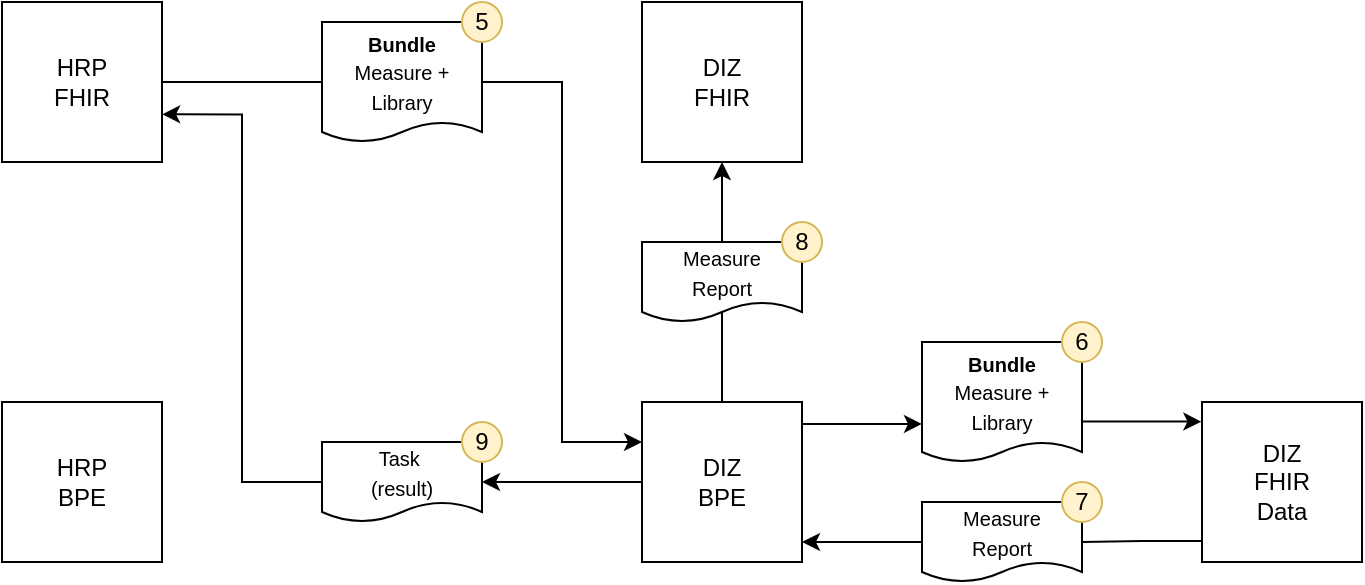<mxfile version="26.1.1">
  <diagram id="VETf5LYlRZAwOjoE17p3" name="Page-1">
    <mxGraphModel dx="550" dy="602" grid="1" gridSize="10" guides="1" tooltips="1" connect="1" arrows="1" fold="1" page="1" pageScale="1" pageWidth="1169" pageHeight="827" math="0" shadow="0">
      <root>
        <mxCell id="0" />
        <mxCell id="1" parent="0" />
        <mxCell id="ePRh4TcFxG1AIVr1Jd2X-97" value="" style="edgeStyle=orthogonalEdgeStyle;rounded=0;orthogonalLoop=1;jettySize=auto;html=1;startArrow=none;startFill=0;endArrow=none;endFill=0;" parent="1" source="ePRh4TcFxG1AIVr1Jd2X-99" target="ePRh4TcFxG1AIVr1Jd2X-110" edge="1">
          <mxGeometry relative="1" as="geometry" />
        </mxCell>
        <mxCell id="ePRh4TcFxG1AIVr1Jd2X-99" value="HRP&lt;br&gt;FHIR" style="whiteSpace=wrap;html=1;aspect=fixed;" parent="1" vertex="1">
          <mxGeometry x="240" y="280" width="80" height="80" as="geometry" />
        </mxCell>
        <mxCell id="ePRh4TcFxG1AIVr1Jd2X-105" value="HRP&lt;br&gt;BPE" style="whiteSpace=wrap;html=1;aspect=fixed;" parent="1" vertex="1">
          <mxGeometry x="240" y="480" width="80" height="80" as="geometry" />
        </mxCell>
        <mxCell id="ePRh4TcFxG1AIVr1Jd2X-108" value="DIZ&lt;br&gt;FHIR" style="whiteSpace=wrap;html=1;aspect=fixed;" parent="1" vertex="1">
          <mxGeometry x="560" y="280" width="80" height="80" as="geometry" />
        </mxCell>
        <mxCell id="ePRh4TcFxG1AIVr1Jd2X-109" style="edgeStyle=orthogonalEdgeStyle;rounded=0;orthogonalLoop=1;jettySize=auto;html=1;exitX=1;exitY=0.5;exitDx=0;exitDy=0;entryX=0;entryY=0.25;entryDx=0;entryDy=0;startArrow=none;startFill=0;endArrow=classic;endFill=1;" parent="1" source="ePRh4TcFxG1AIVr1Jd2X-110" target="ePRh4TcFxG1AIVr1Jd2X-115" edge="1">
          <mxGeometry relative="1" as="geometry">
            <Array as="points">
              <mxPoint x="520" y="320" />
              <mxPoint x="520" y="500" />
            </Array>
          </mxGeometry>
        </mxCell>
        <mxCell id="ePRh4TcFxG1AIVr1Jd2X-110" value="&lt;font style=&quot;font-size: 10px&quot;&gt;&lt;b&gt;Bundle&lt;/b&gt;&lt;br&gt;Measure +&lt;br&gt;Library&lt;/font&gt;" style="shape=document;whiteSpace=wrap;html=1;boundedLbl=1;size=0.167;" parent="1" vertex="1">
          <mxGeometry x="400" y="290" width="80" height="60" as="geometry" />
        </mxCell>
        <mxCell id="ePRh4TcFxG1AIVr1Jd2X-112" style="edgeStyle=orthogonalEdgeStyle;rounded=0;orthogonalLoop=1;jettySize=auto;html=1;exitX=0;exitY=0.5;exitDx=0;exitDy=0;entryX=1;entryY=0.5;entryDx=0;entryDy=0;startArrow=none;startFill=0;endArrow=classic;endFill=1;" parent="1" source="ePRh4TcFxG1AIVr1Jd2X-115" target="ePRh4TcFxG1AIVr1Jd2X-133" edge="1">
          <mxGeometry relative="1" as="geometry">
            <Array as="points" />
          </mxGeometry>
        </mxCell>
        <mxCell id="ePRh4TcFxG1AIVr1Jd2X-114" style="edgeStyle=orthogonalEdgeStyle;rounded=0;orthogonalLoop=1;jettySize=auto;html=1;exitX=0.989;exitY=0.161;exitDx=0;exitDy=0;startArrow=none;startFill=0;endArrow=classic;endFill=1;exitPerimeter=0;entryX=0;entryY=0.683;entryDx=0;entryDy=0;entryPerimeter=0;" parent="1" source="ePRh4TcFxG1AIVr1Jd2X-115" target="ePRh4TcFxG1AIVr1Jd2X-129" edge="1">
          <mxGeometry relative="1" as="geometry">
            <mxPoint x="690" y="520" as="targetPoint" />
            <Array as="points">
              <mxPoint x="639" y="491" />
            </Array>
          </mxGeometry>
        </mxCell>
        <mxCell id="ePRh4TcFxG1AIVr1Jd2X-200" value="" style="edgeStyle=orthogonalEdgeStyle;rounded=0;orthogonalLoop=1;jettySize=auto;html=1;startArrow=none;startFill=0;endArrow=none;endFill=0;entryX=0.5;entryY=0.868;entryDx=0;entryDy=0;entryPerimeter=0;" parent="1" source="ePRh4TcFxG1AIVr1Jd2X-115" target="ePRh4TcFxG1AIVr1Jd2X-138" edge="1">
          <mxGeometry relative="1" as="geometry" />
        </mxCell>
        <mxCell id="ePRh4TcFxG1AIVr1Jd2X-115" value="DIZ&lt;br&gt;BPE" style="whiteSpace=wrap;html=1;aspect=fixed;" parent="1" vertex="1">
          <mxGeometry x="560" y="480" width="80" height="80" as="geometry" />
        </mxCell>
        <mxCell id="ePRh4TcFxG1AIVr1Jd2X-125" value="5" style="ellipse;whiteSpace=wrap;html=1;aspect=fixed;fillColor=#fff2cc;strokeColor=#d6b656;" parent="1" vertex="1">
          <mxGeometry x="470" y="280" width="20" height="20" as="geometry" />
        </mxCell>
        <mxCell id="ePRh4TcFxG1AIVr1Jd2X-126" style="edgeStyle=orthogonalEdgeStyle;rounded=0;orthogonalLoop=1;jettySize=auto;html=1;exitX=0;exitY=0.869;exitDx=0;exitDy=0;entryX=1;entryY=0.5;entryDx=0;entryDy=0;startArrow=none;startFill=0;exitPerimeter=0;endArrow=none;endFill=0;" parent="1" source="ePRh4TcFxG1AIVr1Jd2X-127" target="ePRh4TcFxG1AIVr1Jd2X-135" edge="1">
          <mxGeometry relative="1" as="geometry">
            <mxPoint x="780" y="540" as="targetPoint" />
          </mxGeometry>
        </mxCell>
        <mxCell id="ePRh4TcFxG1AIVr1Jd2X-127" value="DIZ&lt;br&gt;FHIR&lt;br&gt;Data" style="whiteSpace=wrap;html=1;aspect=fixed;" parent="1" vertex="1">
          <mxGeometry x="840" y="480" width="80" height="80" as="geometry" />
        </mxCell>
        <mxCell id="ePRh4TcFxG1AIVr1Jd2X-128" style="edgeStyle=orthogonalEdgeStyle;rounded=0;orthogonalLoop=1;jettySize=auto;html=1;exitX=1.001;exitY=0.662;exitDx=0;exitDy=0;entryX=-0.004;entryY=0.123;entryDx=0;entryDy=0;startArrow=none;startFill=0;exitPerimeter=0;entryPerimeter=0;" parent="1" source="ePRh4TcFxG1AIVr1Jd2X-129" target="ePRh4TcFxG1AIVr1Jd2X-127" edge="1">
          <mxGeometry relative="1" as="geometry" />
        </mxCell>
        <mxCell id="ePRh4TcFxG1AIVr1Jd2X-129" value="&lt;font style=&quot;font-size: 10px&quot;&gt;&lt;b&gt;Bundle&lt;/b&gt;&lt;br&gt;Measure +&lt;br&gt;Library&lt;/font&gt;" style="shape=document;whiteSpace=wrap;html=1;boundedLbl=1;size=0.167;" parent="1" vertex="1">
          <mxGeometry x="700" y="450" width="80" height="60" as="geometry" />
        </mxCell>
        <mxCell id="ePRh4TcFxG1AIVr1Jd2X-132" value="" style="edgeStyle=orthogonalEdgeStyle;rounded=0;orthogonalLoop=1;jettySize=auto;html=1;startArrow=none;startFill=0;endArrow=classic;endFill=1;entryX=1.001;entryY=0.702;entryDx=0;entryDy=0;entryPerimeter=0;exitX=0;exitY=0.5;exitDx=0;exitDy=0;" parent="1" source="ePRh4TcFxG1AIVr1Jd2X-133" target="ePRh4TcFxG1AIVr1Jd2X-99" edge="1">
          <mxGeometry relative="1" as="geometry" />
        </mxCell>
        <mxCell id="ePRh4TcFxG1AIVr1Jd2X-133" value="&lt;font style=&quot;font-size: 10px&quot;&gt;Task&amp;nbsp;&lt;br&gt;(result)&lt;/font&gt;" style="shape=document;whiteSpace=wrap;html=1;boundedLbl=1;size=0.25;" parent="1" vertex="1">
          <mxGeometry x="400" y="500" width="80" height="40" as="geometry" />
        </mxCell>
        <mxCell id="ePRh4TcFxG1AIVr1Jd2X-134" style="edgeStyle=orthogonalEdgeStyle;rounded=0;orthogonalLoop=1;jettySize=auto;html=1;exitX=0;exitY=0.5;exitDx=0;exitDy=0;startArrow=none;startFill=0;endArrow=classic;endFill=1;" parent="1" source="ePRh4TcFxG1AIVr1Jd2X-135" edge="1">
          <mxGeometry relative="1" as="geometry">
            <mxPoint x="640" y="550" as="targetPoint" />
            <Array as="points">
              <mxPoint x="640" y="550" />
            </Array>
          </mxGeometry>
        </mxCell>
        <mxCell id="ePRh4TcFxG1AIVr1Jd2X-135" value="&lt;font style=&quot;font-size: 10px&quot;&gt;Measure&lt;br&gt;Report&lt;/font&gt;" style="shape=document;whiteSpace=wrap;html=1;boundedLbl=1;size=0.25;" parent="1" vertex="1">
          <mxGeometry x="700" y="530" width="80" height="40" as="geometry" />
        </mxCell>
        <mxCell id="ePRh4TcFxG1AIVr1Jd2X-136" value="6" style="ellipse;whiteSpace=wrap;html=1;aspect=fixed;fillColor=#fff2cc;strokeColor=#d6b656;" parent="1" vertex="1">
          <mxGeometry x="770" y="440" width="20" height="20" as="geometry" />
        </mxCell>
        <mxCell id="ePRh4TcFxG1AIVr1Jd2X-137" value="7" style="ellipse;whiteSpace=wrap;html=1;aspect=fixed;fillColor=#fff2cc;strokeColor=#d6b656;" parent="1" vertex="1">
          <mxGeometry x="770" y="520" width="20" height="20" as="geometry" />
        </mxCell>
        <mxCell id="ePRh4TcFxG1AIVr1Jd2X-201" value="" style="edgeStyle=orthogonalEdgeStyle;rounded=0;orthogonalLoop=1;jettySize=auto;html=1;startArrow=none;startFill=0;endArrow=classic;endFill=1;" parent="1" source="ePRh4TcFxG1AIVr1Jd2X-138" target="ePRh4TcFxG1AIVr1Jd2X-108" edge="1">
          <mxGeometry relative="1" as="geometry" />
        </mxCell>
        <mxCell id="ePRh4TcFxG1AIVr1Jd2X-138" value="&lt;font style=&quot;font-size: 10px&quot;&gt;Measure&lt;br&gt;Report&lt;/font&gt;" style="shape=document;whiteSpace=wrap;html=1;boundedLbl=1;size=0.25;" parent="1" vertex="1">
          <mxGeometry x="560" y="400" width="80" height="40" as="geometry" />
        </mxCell>
        <mxCell id="ePRh4TcFxG1AIVr1Jd2X-139" value="8" style="ellipse;whiteSpace=wrap;html=1;aspect=fixed;fillColor=#fff2cc;strokeColor=#d6b656;" parent="1" vertex="1">
          <mxGeometry x="630" y="390" width="20" height="20" as="geometry" />
        </mxCell>
        <mxCell id="ePRh4TcFxG1AIVr1Jd2X-140" value="9" style="ellipse;whiteSpace=wrap;html=1;aspect=fixed;fillColor=#fff2cc;strokeColor=#d6b656;" parent="1" vertex="1">
          <mxGeometry x="470" y="490" width="20" height="20" as="geometry" />
        </mxCell>
        <mxCell id="ePRh4TcFxG1AIVr1Jd2X-202" style="edgeStyle=orthogonalEdgeStyle;rounded=0;orthogonalLoop=1;jettySize=auto;html=1;exitX=0;exitY=0.5;exitDx=0;exitDy=0;entryX=0;entryY=0.25;entryDx=0;entryDy=0;startArrow=none;startFill=0;endArrow=none;endFill=0;" parent="1" source="ePRh4TcFxG1AIVr1Jd2X-135" target="ePRh4TcFxG1AIVr1Jd2X-135" edge="1">
          <mxGeometry relative="1" as="geometry" />
        </mxCell>
      </root>
    </mxGraphModel>
  </diagram>
</mxfile>

